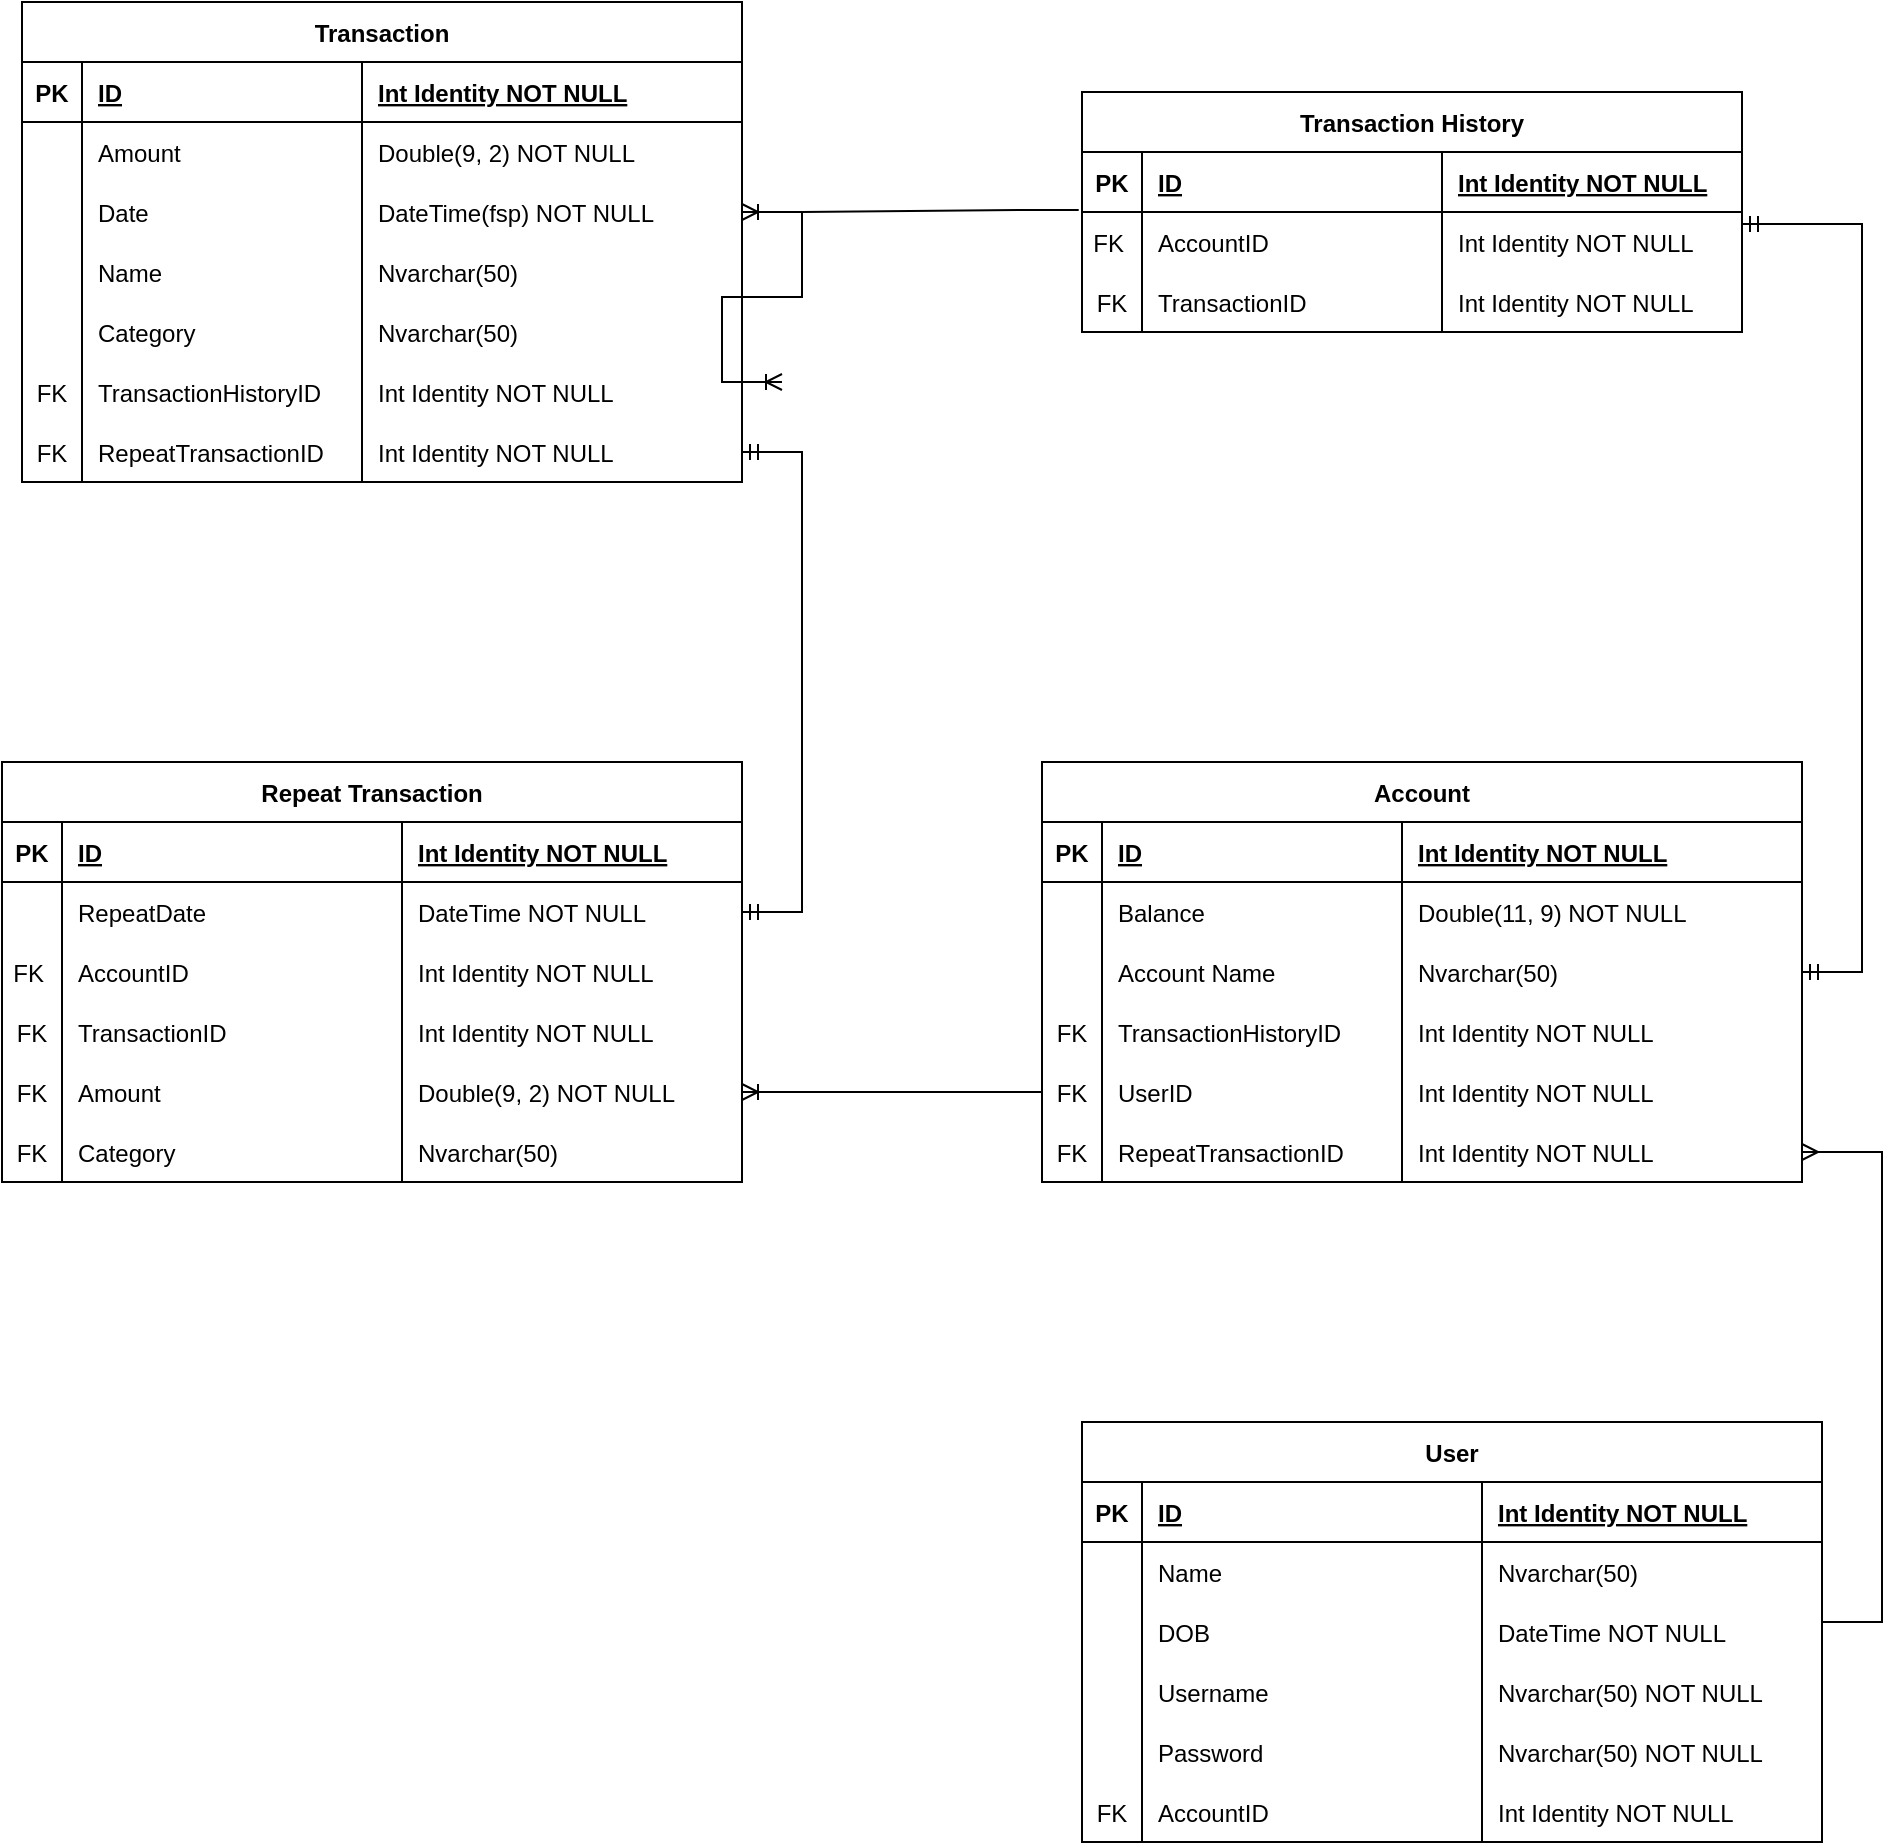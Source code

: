 <mxfile version="20.8.11" type="device"><diagram id="R2lEEEUBdFMjLlhIrx00" name="Page-1"><mxGraphModel dx="1687" dy="822" grid="1" gridSize="10" guides="1" tooltips="1" connect="1" arrows="1" fold="1" page="1" pageScale="1" pageWidth="850" pageHeight="1100" math="0" shadow="0" extFonts="Permanent Marker^https://fonts.googleapis.com/css?family=Permanent+Marker"><root><mxCell id="0"/><mxCell id="1" parent="0"/><mxCell id="Qbn3--Fa-sxgpTDaY2i5-6" value="Transaction" style="shape=table;startSize=30;container=1;collapsible=1;childLayout=tableLayout;fixedRows=1;rowLines=0;fontStyle=1;align=center;resizeLast=1;html=0;" vertex="1" parent="1"><mxGeometry x="20" y="40" width="360" height="240" as="geometry"/></mxCell><mxCell id="Qbn3--Fa-sxgpTDaY2i5-7" value="" style="shape=tableRow;horizontal=0;startSize=0;swimlaneHead=0;swimlaneBody=0;fillColor=none;collapsible=0;dropTarget=0;points=[[0,0.5],[1,0.5]];portConstraint=eastwest;top=0;left=0;right=0;bottom=1;html=0;" vertex="1" parent="Qbn3--Fa-sxgpTDaY2i5-6"><mxGeometry y="30" width="360" height="30" as="geometry"/></mxCell><mxCell id="Qbn3--Fa-sxgpTDaY2i5-8" value="PK" style="shape=partialRectangle;connectable=0;fillColor=none;top=0;left=0;bottom=0;right=0;fontStyle=1;overflow=hidden;html=0;" vertex="1" parent="Qbn3--Fa-sxgpTDaY2i5-7"><mxGeometry width="30" height="30" as="geometry"><mxRectangle width="30" height="30" as="alternateBounds"/></mxGeometry></mxCell><mxCell id="Qbn3--Fa-sxgpTDaY2i5-9" value="ID" style="shape=partialRectangle;connectable=0;fillColor=none;top=0;left=0;bottom=0;right=0;align=left;spacingLeft=6;fontStyle=5;overflow=hidden;html=0;" vertex="1" parent="Qbn3--Fa-sxgpTDaY2i5-7"><mxGeometry x="30" width="140" height="30" as="geometry"><mxRectangle width="140" height="30" as="alternateBounds"/></mxGeometry></mxCell><mxCell id="Qbn3--Fa-sxgpTDaY2i5-25" value="Int Identity NOT NULL" style="shape=partialRectangle;connectable=0;fillColor=none;top=0;left=0;bottom=0;right=0;align=left;spacingLeft=6;fontStyle=5;overflow=hidden;html=0;" vertex="1" parent="Qbn3--Fa-sxgpTDaY2i5-7"><mxGeometry x="170" width="190" height="30" as="geometry"><mxRectangle width="190" height="30" as="alternateBounds"/></mxGeometry></mxCell><mxCell id="Qbn3--Fa-sxgpTDaY2i5-10" value="" style="shape=tableRow;horizontal=0;startSize=0;swimlaneHead=0;swimlaneBody=0;fillColor=none;collapsible=0;dropTarget=0;points=[[0,0.5],[1,0.5]];portConstraint=eastwest;top=0;left=0;right=0;bottom=0;html=0;" vertex="1" parent="Qbn3--Fa-sxgpTDaY2i5-6"><mxGeometry y="60" width="360" height="30" as="geometry"/></mxCell><mxCell id="Qbn3--Fa-sxgpTDaY2i5-11" value="" style="shape=partialRectangle;connectable=0;fillColor=none;top=0;left=0;bottom=0;right=0;editable=1;overflow=hidden;html=0;" vertex="1" parent="Qbn3--Fa-sxgpTDaY2i5-10"><mxGeometry width="30" height="30" as="geometry"><mxRectangle width="30" height="30" as="alternateBounds"/></mxGeometry></mxCell><mxCell id="Qbn3--Fa-sxgpTDaY2i5-12" value="Amount" style="shape=partialRectangle;connectable=0;fillColor=none;top=0;left=0;bottom=0;right=0;align=left;spacingLeft=6;overflow=hidden;html=0;" vertex="1" parent="Qbn3--Fa-sxgpTDaY2i5-10"><mxGeometry x="30" width="140" height="30" as="geometry"><mxRectangle width="140" height="30" as="alternateBounds"/></mxGeometry></mxCell><mxCell id="Qbn3--Fa-sxgpTDaY2i5-26" value="Double(9, 2) NOT NULL" style="shape=partialRectangle;connectable=0;fillColor=none;top=0;left=0;bottom=0;right=0;align=left;spacingLeft=6;overflow=hidden;html=0;" vertex="1" parent="Qbn3--Fa-sxgpTDaY2i5-10"><mxGeometry x="170" width="190" height="30" as="geometry"><mxRectangle width="190" height="30" as="alternateBounds"/></mxGeometry></mxCell><mxCell id="Qbn3--Fa-sxgpTDaY2i5-16" value="" style="shape=tableRow;horizontal=0;startSize=0;swimlaneHead=0;swimlaneBody=0;fillColor=none;collapsible=0;dropTarget=0;points=[[0,0.5],[1,0.5]];portConstraint=eastwest;top=0;left=0;right=0;bottom=0;html=0;" vertex="1" parent="Qbn3--Fa-sxgpTDaY2i5-6"><mxGeometry y="90" width="360" height="30" as="geometry"/></mxCell><mxCell id="Qbn3--Fa-sxgpTDaY2i5-17" value="" style="shape=partialRectangle;connectable=0;fillColor=none;top=0;left=0;bottom=0;right=0;editable=1;overflow=hidden;html=0;" vertex="1" parent="Qbn3--Fa-sxgpTDaY2i5-16"><mxGeometry width="30" height="30" as="geometry"><mxRectangle width="30" height="30" as="alternateBounds"/></mxGeometry></mxCell><mxCell id="Qbn3--Fa-sxgpTDaY2i5-18" value="Date" style="shape=partialRectangle;connectable=0;fillColor=none;top=0;left=0;bottom=0;right=0;align=left;spacingLeft=6;overflow=hidden;html=0;" vertex="1" parent="Qbn3--Fa-sxgpTDaY2i5-16"><mxGeometry x="30" width="140" height="30" as="geometry"><mxRectangle width="140" height="30" as="alternateBounds"/></mxGeometry></mxCell><mxCell id="Qbn3--Fa-sxgpTDaY2i5-28" value="DateTime(fsp) NOT NULL" style="shape=partialRectangle;connectable=0;fillColor=none;top=0;left=0;bottom=0;right=0;align=left;spacingLeft=6;overflow=hidden;html=0;" vertex="1" parent="Qbn3--Fa-sxgpTDaY2i5-16"><mxGeometry x="170" width="190" height="30" as="geometry"><mxRectangle width="190" height="30" as="alternateBounds"/></mxGeometry></mxCell><mxCell id="Qbn3--Fa-sxgpTDaY2i5-13" value="" style="shape=tableRow;horizontal=0;startSize=0;swimlaneHead=0;swimlaneBody=0;fillColor=none;collapsible=0;dropTarget=0;points=[[0,0.5],[1,0.5]];portConstraint=eastwest;top=0;left=0;right=0;bottom=0;html=0;" vertex="1" parent="Qbn3--Fa-sxgpTDaY2i5-6"><mxGeometry y="120" width="360" height="30" as="geometry"/></mxCell><mxCell id="Qbn3--Fa-sxgpTDaY2i5-14" value="" style="shape=partialRectangle;connectable=0;fillColor=none;top=0;left=0;bottom=0;right=0;editable=1;overflow=hidden;html=0;" vertex="1" parent="Qbn3--Fa-sxgpTDaY2i5-13"><mxGeometry width="30" height="30" as="geometry"><mxRectangle width="30" height="30" as="alternateBounds"/></mxGeometry></mxCell><mxCell id="Qbn3--Fa-sxgpTDaY2i5-15" value="Name" style="shape=partialRectangle;connectable=0;fillColor=none;top=0;left=0;bottom=0;right=0;align=left;spacingLeft=6;overflow=hidden;html=0;" vertex="1" parent="Qbn3--Fa-sxgpTDaY2i5-13"><mxGeometry x="30" width="140" height="30" as="geometry"><mxRectangle width="140" height="30" as="alternateBounds"/></mxGeometry></mxCell><mxCell id="Qbn3--Fa-sxgpTDaY2i5-27" value="Nvarchar(50)" style="shape=partialRectangle;connectable=0;fillColor=none;top=0;left=0;bottom=0;right=0;align=left;spacingLeft=6;overflow=hidden;html=0;" vertex="1" parent="Qbn3--Fa-sxgpTDaY2i5-13"><mxGeometry x="170" width="190" height="30" as="geometry"><mxRectangle width="190" height="30" as="alternateBounds"/></mxGeometry></mxCell><mxCell id="Qbn3--Fa-sxgpTDaY2i5-29" style="shape=tableRow;horizontal=0;startSize=0;swimlaneHead=0;swimlaneBody=0;fillColor=none;collapsible=0;dropTarget=0;points=[[0,0.5],[1,0.5]];portConstraint=eastwest;top=0;left=0;right=0;bottom=0;html=0;" vertex="1" parent="Qbn3--Fa-sxgpTDaY2i5-6"><mxGeometry y="150" width="360" height="30" as="geometry"/></mxCell><mxCell id="Qbn3--Fa-sxgpTDaY2i5-30" style="shape=partialRectangle;connectable=0;fillColor=none;top=0;left=0;bottom=0;right=0;editable=1;overflow=hidden;html=0;" vertex="1" parent="Qbn3--Fa-sxgpTDaY2i5-29"><mxGeometry width="30" height="30" as="geometry"><mxRectangle width="30" height="30" as="alternateBounds"/></mxGeometry></mxCell><mxCell id="Qbn3--Fa-sxgpTDaY2i5-31" value="Category" style="shape=partialRectangle;connectable=0;fillColor=none;top=0;left=0;bottom=0;right=0;align=left;spacingLeft=6;overflow=hidden;html=0;" vertex="1" parent="Qbn3--Fa-sxgpTDaY2i5-29"><mxGeometry x="30" width="140" height="30" as="geometry"><mxRectangle width="140" height="30" as="alternateBounds"/></mxGeometry></mxCell><mxCell id="Qbn3--Fa-sxgpTDaY2i5-32" value="Nvarchar(50)" style="shape=partialRectangle;connectable=0;fillColor=none;top=0;left=0;bottom=0;right=0;align=left;spacingLeft=6;overflow=hidden;html=0;" vertex="1" parent="Qbn3--Fa-sxgpTDaY2i5-29"><mxGeometry x="170" width="190" height="30" as="geometry"><mxRectangle width="190" height="30" as="alternateBounds"/></mxGeometry></mxCell><mxCell id="Qbn3--Fa-sxgpTDaY2i5-69" style="shape=tableRow;horizontal=0;startSize=0;swimlaneHead=0;swimlaneBody=0;fillColor=none;collapsible=0;dropTarget=0;points=[[0,0.5],[1,0.5]];portConstraint=eastwest;top=0;left=0;right=0;bottom=0;html=0;" vertex="1" parent="Qbn3--Fa-sxgpTDaY2i5-6"><mxGeometry y="180" width="360" height="30" as="geometry"/></mxCell><mxCell id="Qbn3--Fa-sxgpTDaY2i5-70" value="FK" style="shape=partialRectangle;connectable=0;fillColor=none;top=0;left=0;bottom=0;right=0;editable=1;overflow=hidden;html=0;" vertex="1" parent="Qbn3--Fa-sxgpTDaY2i5-69"><mxGeometry width="30" height="30" as="geometry"><mxRectangle width="30" height="30" as="alternateBounds"/></mxGeometry></mxCell><mxCell id="Qbn3--Fa-sxgpTDaY2i5-71" value="TransactionHistoryID" style="shape=partialRectangle;connectable=0;fillColor=none;top=0;left=0;bottom=0;right=0;align=left;spacingLeft=6;overflow=hidden;html=0;" vertex="1" parent="Qbn3--Fa-sxgpTDaY2i5-69"><mxGeometry x="30" width="140" height="30" as="geometry"><mxRectangle width="140" height="30" as="alternateBounds"/></mxGeometry></mxCell><mxCell id="Qbn3--Fa-sxgpTDaY2i5-72" value="Int Identity NOT NULL" style="shape=partialRectangle;connectable=0;fillColor=none;top=0;left=0;bottom=0;right=0;align=left;spacingLeft=6;overflow=hidden;html=0;" vertex="1" parent="Qbn3--Fa-sxgpTDaY2i5-69"><mxGeometry x="170" width="190" height="30" as="geometry"><mxRectangle width="190" height="30" as="alternateBounds"/></mxGeometry></mxCell><mxCell id="Qbn3--Fa-sxgpTDaY2i5-146" style="shape=tableRow;horizontal=0;startSize=0;swimlaneHead=0;swimlaneBody=0;fillColor=none;collapsible=0;dropTarget=0;points=[[0,0.5],[1,0.5]];portConstraint=eastwest;top=0;left=0;right=0;bottom=0;html=0;" vertex="1" parent="Qbn3--Fa-sxgpTDaY2i5-6"><mxGeometry y="210" width="360" height="30" as="geometry"/></mxCell><mxCell id="Qbn3--Fa-sxgpTDaY2i5-147" value="FK" style="shape=partialRectangle;connectable=0;fillColor=none;top=0;left=0;bottom=0;right=0;editable=1;overflow=hidden;html=0;" vertex="1" parent="Qbn3--Fa-sxgpTDaY2i5-146"><mxGeometry width="30" height="30" as="geometry"><mxRectangle width="30" height="30" as="alternateBounds"/></mxGeometry></mxCell><mxCell id="Qbn3--Fa-sxgpTDaY2i5-148" value="RepeatTransactionID" style="shape=partialRectangle;connectable=0;fillColor=none;top=0;left=0;bottom=0;right=0;align=left;spacingLeft=6;overflow=hidden;html=0;" vertex="1" parent="Qbn3--Fa-sxgpTDaY2i5-146"><mxGeometry x="30" width="140" height="30" as="geometry"><mxRectangle width="140" height="30" as="alternateBounds"/></mxGeometry></mxCell><mxCell id="Qbn3--Fa-sxgpTDaY2i5-149" value="Int Identity NOT NULL" style="shape=partialRectangle;connectable=0;fillColor=none;top=0;left=0;bottom=0;right=0;align=left;spacingLeft=6;overflow=hidden;html=0;" vertex="1" parent="Qbn3--Fa-sxgpTDaY2i5-146"><mxGeometry x="170" width="190" height="30" as="geometry"><mxRectangle width="190" height="30" as="alternateBounds"/></mxGeometry></mxCell><mxCell id="Qbn3--Fa-sxgpTDaY2i5-46" value="Transaction History" style="shape=table;startSize=30;container=1;collapsible=1;childLayout=tableLayout;fixedRows=1;rowLines=0;fontStyle=1;align=center;resizeLast=1;html=0;" vertex="1" parent="1"><mxGeometry x="550" y="85" width="330" height="120" as="geometry"/></mxCell><mxCell id="Qbn3--Fa-sxgpTDaY2i5-47" value="" style="shape=tableRow;horizontal=0;startSize=0;swimlaneHead=0;swimlaneBody=0;fillColor=none;collapsible=0;dropTarget=0;points=[[0,0.5],[1,0.5]];portConstraint=eastwest;top=0;left=0;right=0;bottom=1;html=0;" vertex="1" parent="Qbn3--Fa-sxgpTDaY2i5-46"><mxGeometry y="30" width="330" height="30" as="geometry"/></mxCell><mxCell id="Qbn3--Fa-sxgpTDaY2i5-48" value="PK" style="shape=partialRectangle;connectable=0;fillColor=none;top=0;left=0;bottom=0;right=0;fontStyle=1;overflow=hidden;html=0;" vertex="1" parent="Qbn3--Fa-sxgpTDaY2i5-47"><mxGeometry width="30" height="30" as="geometry"><mxRectangle width="30" height="30" as="alternateBounds"/></mxGeometry></mxCell><mxCell id="Qbn3--Fa-sxgpTDaY2i5-49" value="ID" style="shape=partialRectangle;connectable=0;fillColor=none;top=0;left=0;bottom=0;right=0;align=left;spacingLeft=6;fontStyle=5;overflow=hidden;html=0;" vertex="1" parent="Qbn3--Fa-sxgpTDaY2i5-47"><mxGeometry x="30" width="150" height="30" as="geometry"><mxRectangle width="150" height="30" as="alternateBounds"/></mxGeometry></mxCell><mxCell id="Qbn3--Fa-sxgpTDaY2i5-50" value="Int Identity NOT NULL" style="shape=partialRectangle;connectable=0;fillColor=none;top=0;left=0;bottom=0;right=0;align=left;spacingLeft=6;fontStyle=5;overflow=hidden;html=0;" vertex="1" parent="Qbn3--Fa-sxgpTDaY2i5-47"><mxGeometry x="180" width="150" height="30" as="geometry"><mxRectangle width="150" height="30" as="alternateBounds"/></mxGeometry></mxCell><mxCell id="Qbn3--Fa-sxgpTDaY2i5-55" value="" style="shape=tableRow;horizontal=0;startSize=0;swimlaneHead=0;swimlaneBody=0;fillColor=none;collapsible=0;dropTarget=0;points=[[0,0.5],[1,0.5]];portConstraint=eastwest;top=0;left=0;right=0;bottom=0;html=0;" vertex="1" parent="Qbn3--Fa-sxgpTDaY2i5-46"><mxGeometry y="60" width="330" height="30" as="geometry"/></mxCell><mxCell id="Qbn3--Fa-sxgpTDaY2i5-56" value="FK " style="shape=partialRectangle;connectable=0;fillColor=none;top=0;left=0;bottom=0;right=0;editable=1;overflow=hidden;html=0;" vertex="1" parent="Qbn3--Fa-sxgpTDaY2i5-55"><mxGeometry width="30" height="30" as="geometry"><mxRectangle width="30" height="30" as="alternateBounds"/></mxGeometry></mxCell><mxCell id="Qbn3--Fa-sxgpTDaY2i5-57" value="AccountID" style="shape=partialRectangle;connectable=0;fillColor=none;top=0;left=0;bottom=0;right=0;align=left;spacingLeft=6;overflow=hidden;html=0;" vertex="1" parent="Qbn3--Fa-sxgpTDaY2i5-55"><mxGeometry x="30" width="150" height="30" as="geometry"><mxRectangle width="150" height="30" as="alternateBounds"/></mxGeometry></mxCell><mxCell id="Qbn3--Fa-sxgpTDaY2i5-58" value="Int Identity NOT NULL" style="shape=partialRectangle;connectable=0;fillColor=none;top=0;left=0;bottom=0;right=0;align=left;spacingLeft=6;overflow=hidden;html=0;" vertex="1" parent="Qbn3--Fa-sxgpTDaY2i5-55"><mxGeometry x="180" width="150" height="30" as="geometry"><mxRectangle width="150" height="30" as="alternateBounds"/></mxGeometry></mxCell><mxCell id="Qbn3--Fa-sxgpTDaY2i5-51" value="" style="shape=tableRow;horizontal=0;startSize=0;swimlaneHead=0;swimlaneBody=0;fillColor=none;collapsible=0;dropTarget=0;points=[[0,0.5],[1,0.5]];portConstraint=eastwest;top=0;left=0;right=0;bottom=0;html=0;" vertex="1" parent="Qbn3--Fa-sxgpTDaY2i5-46"><mxGeometry y="90" width="330" height="30" as="geometry"/></mxCell><mxCell id="Qbn3--Fa-sxgpTDaY2i5-52" value="FK" style="shape=partialRectangle;connectable=0;fillColor=none;top=0;left=0;bottom=0;right=0;editable=1;overflow=hidden;html=0;" vertex="1" parent="Qbn3--Fa-sxgpTDaY2i5-51"><mxGeometry width="30" height="30" as="geometry"><mxRectangle width="30" height="30" as="alternateBounds"/></mxGeometry></mxCell><mxCell id="Qbn3--Fa-sxgpTDaY2i5-53" value="TransactionID" style="shape=partialRectangle;connectable=0;fillColor=none;top=0;left=0;bottom=0;right=0;align=left;spacingLeft=6;overflow=hidden;html=0;" vertex="1" parent="Qbn3--Fa-sxgpTDaY2i5-51"><mxGeometry x="30" width="150" height="30" as="geometry"><mxRectangle width="150" height="30" as="alternateBounds"/></mxGeometry></mxCell><mxCell id="Qbn3--Fa-sxgpTDaY2i5-54" value="Int Identity NOT NULL" style="shape=partialRectangle;connectable=0;fillColor=none;top=0;left=0;bottom=0;right=0;align=left;spacingLeft=6;overflow=hidden;html=0;" vertex="1" parent="Qbn3--Fa-sxgpTDaY2i5-51"><mxGeometry x="180" width="150" height="30" as="geometry"><mxRectangle width="150" height="30" as="alternateBounds"/></mxGeometry></mxCell><mxCell id="Qbn3--Fa-sxgpTDaY2i5-68" value="" style="edgeStyle=entityRelationEdgeStyle;fontSize=12;html=1;endArrow=ERoneToMany;rounded=0;exitX=1;exitY=0.5;exitDx=0;exitDy=0;entryX=0;entryY=0.5;entryDx=0;entryDy=0;" edge="1" parent="1" source="Qbn3--Fa-sxgpTDaY2i5-16" target="Qbn3--Fa-sxgpTDaY2i5-59"><mxGeometry width="100" height="100" relative="1" as="geometry"><mxPoint x="300" y="330" as="sourcePoint"/><mxPoint x="400" y="230" as="targetPoint"/></mxGeometry></mxCell><mxCell id="Qbn3--Fa-sxgpTDaY2i5-110" value="Account" style="shape=table;startSize=30;container=1;collapsible=1;childLayout=tableLayout;fixedRows=1;rowLines=0;fontStyle=1;align=center;resizeLast=1;html=0;" vertex="1" parent="1"><mxGeometry x="530" y="420" width="380" height="210" as="geometry"/></mxCell><mxCell id="Qbn3--Fa-sxgpTDaY2i5-111" value="" style="shape=tableRow;horizontal=0;startSize=0;swimlaneHead=0;swimlaneBody=0;fillColor=none;collapsible=0;dropTarget=0;points=[[0,0.5],[1,0.5]];portConstraint=eastwest;top=0;left=0;right=0;bottom=1;html=0;" vertex="1" parent="Qbn3--Fa-sxgpTDaY2i5-110"><mxGeometry y="30" width="380" height="30" as="geometry"/></mxCell><mxCell id="Qbn3--Fa-sxgpTDaY2i5-112" value="PK" style="shape=partialRectangle;connectable=0;fillColor=none;top=0;left=0;bottom=0;right=0;fontStyle=1;overflow=hidden;html=0;" vertex="1" parent="Qbn3--Fa-sxgpTDaY2i5-111"><mxGeometry width="30" height="30" as="geometry"><mxRectangle width="30" height="30" as="alternateBounds"/></mxGeometry></mxCell><mxCell id="Qbn3--Fa-sxgpTDaY2i5-113" value="ID" style="shape=partialRectangle;connectable=0;fillColor=none;top=0;left=0;bottom=0;right=0;align=left;spacingLeft=6;fontStyle=5;overflow=hidden;html=0;" vertex="1" parent="Qbn3--Fa-sxgpTDaY2i5-111"><mxGeometry x="30" width="150" height="30" as="geometry"><mxRectangle width="150" height="30" as="alternateBounds"/></mxGeometry></mxCell><mxCell id="Qbn3--Fa-sxgpTDaY2i5-114" value="Int Identity NOT NULL" style="shape=partialRectangle;connectable=0;fillColor=none;top=0;left=0;bottom=0;right=0;align=left;spacingLeft=6;fontStyle=5;overflow=hidden;html=0;" vertex="1" parent="Qbn3--Fa-sxgpTDaY2i5-111"><mxGeometry x="180" width="200" height="30" as="geometry"><mxRectangle width="200" height="30" as="alternateBounds"/></mxGeometry></mxCell><mxCell id="Qbn3--Fa-sxgpTDaY2i5-115" value="" style="shape=tableRow;horizontal=0;startSize=0;swimlaneHead=0;swimlaneBody=0;fillColor=none;collapsible=0;dropTarget=0;points=[[0,0.5],[1,0.5]];portConstraint=eastwest;top=0;left=0;right=0;bottom=0;html=0;" vertex="1" parent="Qbn3--Fa-sxgpTDaY2i5-110"><mxGeometry y="60" width="380" height="30" as="geometry"/></mxCell><mxCell id="Qbn3--Fa-sxgpTDaY2i5-116" value="" style="shape=partialRectangle;connectable=0;fillColor=none;top=0;left=0;bottom=0;right=0;editable=1;overflow=hidden;html=0;" vertex="1" parent="Qbn3--Fa-sxgpTDaY2i5-115"><mxGeometry width="30" height="30" as="geometry"><mxRectangle width="30" height="30" as="alternateBounds"/></mxGeometry></mxCell><mxCell id="Qbn3--Fa-sxgpTDaY2i5-117" value="Balance" style="shape=partialRectangle;connectable=0;fillColor=none;top=0;left=0;bottom=0;right=0;align=left;spacingLeft=6;overflow=hidden;html=0;" vertex="1" parent="Qbn3--Fa-sxgpTDaY2i5-115"><mxGeometry x="30" width="150" height="30" as="geometry"><mxRectangle width="150" height="30" as="alternateBounds"/></mxGeometry></mxCell><mxCell id="Qbn3--Fa-sxgpTDaY2i5-118" value="Double(11, 9) NOT NULL" style="shape=partialRectangle;connectable=0;fillColor=none;top=0;left=0;bottom=0;right=0;align=left;spacingLeft=6;overflow=hidden;html=0;" vertex="1" parent="Qbn3--Fa-sxgpTDaY2i5-115"><mxGeometry x="180" width="200" height="30" as="geometry"><mxRectangle width="200" height="30" as="alternateBounds"/></mxGeometry></mxCell><mxCell id="Qbn3--Fa-sxgpTDaY2i5-119" value="" style="shape=tableRow;horizontal=0;startSize=0;swimlaneHead=0;swimlaneBody=0;fillColor=none;collapsible=0;dropTarget=0;points=[[0,0.5],[1,0.5]];portConstraint=eastwest;top=0;left=0;right=0;bottom=0;html=0;" vertex="1" parent="Qbn3--Fa-sxgpTDaY2i5-110"><mxGeometry y="90" width="380" height="30" as="geometry"/></mxCell><mxCell id="Qbn3--Fa-sxgpTDaY2i5-120" value="" style="shape=partialRectangle;connectable=0;fillColor=none;top=0;left=0;bottom=0;right=0;editable=1;overflow=hidden;html=0;" vertex="1" parent="Qbn3--Fa-sxgpTDaY2i5-119"><mxGeometry width="30" height="30" as="geometry"><mxRectangle width="30" height="30" as="alternateBounds"/></mxGeometry></mxCell><mxCell id="Qbn3--Fa-sxgpTDaY2i5-121" value="Account Name" style="shape=partialRectangle;connectable=0;fillColor=none;top=0;left=0;bottom=0;right=0;align=left;spacingLeft=6;overflow=hidden;html=0;" vertex="1" parent="Qbn3--Fa-sxgpTDaY2i5-119"><mxGeometry x="30" width="150" height="30" as="geometry"><mxRectangle width="150" height="30" as="alternateBounds"/></mxGeometry></mxCell><mxCell id="Qbn3--Fa-sxgpTDaY2i5-122" value="Nvarchar(50)" style="shape=partialRectangle;connectable=0;fillColor=none;top=0;left=0;bottom=0;right=0;align=left;spacingLeft=6;overflow=hidden;html=0;" vertex="1" parent="Qbn3--Fa-sxgpTDaY2i5-119"><mxGeometry x="180" width="200" height="30" as="geometry"><mxRectangle width="200" height="30" as="alternateBounds"/></mxGeometry></mxCell><mxCell id="Qbn3--Fa-sxgpTDaY2i5-131" style="shape=tableRow;horizontal=0;startSize=0;swimlaneHead=0;swimlaneBody=0;fillColor=none;collapsible=0;dropTarget=0;points=[[0,0.5],[1,0.5]];portConstraint=eastwest;top=0;left=0;right=0;bottom=0;html=0;" vertex="1" parent="Qbn3--Fa-sxgpTDaY2i5-110"><mxGeometry y="120" width="380" height="30" as="geometry"/></mxCell><mxCell id="Qbn3--Fa-sxgpTDaY2i5-132" value="FK" style="shape=partialRectangle;connectable=0;fillColor=none;top=0;left=0;bottom=0;right=0;editable=1;overflow=hidden;html=0;" vertex="1" parent="Qbn3--Fa-sxgpTDaY2i5-131"><mxGeometry width="30" height="30" as="geometry"><mxRectangle width="30" height="30" as="alternateBounds"/></mxGeometry></mxCell><mxCell id="Qbn3--Fa-sxgpTDaY2i5-133" value="TransactionHistoryID" style="shape=partialRectangle;connectable=0;fillColor=none;top=0;left=0;bottom=0;right=0;align=left;spacingLeft=6;overflow=hidden;html=0;" vertex="1" parent="Qbn3--Fa-sxgpTDaY2i5-131"><mxGeometry x="30" width="150" height="30" as="geometry"><mxRectangle width="150" height="30" as="alternateBounds"/></mxGeometry></mxCell><mxCell id="Qbn3--Fa-sxgpTDaY2i5-134" value="Int Identity NOT NULL" style="shape=partialRectangle;connectable=0;fillColor=none;top=0;left=0;bottom=0;right=0;align=left;spacingLeft=6;overflow=hidden;html=0;" vertex="1" parent="Qbn3--Fa-sxgpTDaY2i5-131"><mxGeometry x="180" width="200" height="30" as="geometry"><mxRectangle width="200" height="30" as="alternateBounds"/></mxGeometry></mxCell><mxCell id="Qbn3--Fa-sxgpTDaY2i5-123" value="" style="shape=tableRow;horizontal=0;startSize=0;swimlaneHead=0;swimlaneBody=0;fillColor=none;collapsible=0;dropTarget=0;points=[[0,0.5],[1,0.5]];portConstraint=eastwest;top=0;left=0;right=0;bottom=0;html=0;" vertex="1" parent="Qbn3--Fa-sxgpTDaY2i5-110"><mxGeometry y="150" width="380" height="30" as="geometry"/></mxCell><mxCell id="Qbn3--Fa-sxgpTDaY2i5-124" value="FK" style="shape=partialRectangle;connectable=0;fillColor=none;top=0;left=0;bottom=0;right=0;editable=1;overflow=hidden;html=0;" vertex="1" parent="Qbn3--Fa-sxgpTDaY2i5-123"><mxGeometry width="30" height="30" as="geometry"><mxRectangle width="30" height="30" as="alternateBounds"/></mxGeometry></mxCell><mxCell id="Qbn3--Fa-sxgpTDaY2i5-125" value="UserID" style="shape=partialRectangle;connectable=0;fillColor=none;top=0;left=0;bottom=0;right=0;align=left;spacingLeft=6;overflow=hidden;html=0;" vertex="1" parent="Qbn3--Fa-sxgpTDaY2i5-123"><mxGeometry x="30" width="150" height="30" as="geometry"><mxRectangle width="150" height="30" as="alternateBounds"/></mxGeometry></mxCell><mxCell id="Qbn3--Fa-sxgpTDaY2i5-126" value="Int Identity NOT NULL" style="shape=partialRectangle;connectable=0;fillColor=none;top=0;left=0;bottom=0;right=0;align=left;spacingLeft=6;overflow=hidden;html=0;" vertex="1" parent="Qbn3--Fa-sxgpTDaY2i5-123"><mxGeometry x="180" width="200" height="30" as="geometry"><mxRectangle width="200" height="30" as="alternateBounds"/></mxGeometry></mxCell><mxCell id="Qbn3--Fa-sxgpTDaY2i5-142" style="shape=tableRow;horizontal=0;startSize=0;swimlaneHead=0;swimlaneBody=0;fillColor=none;collapsible=0;dropTarget=0;points=[[0,0.5],[1,0.5]];portConstraint=eastwest;top=0;left=0;right=0;bottom=0;html=0;" vertex="1" parent="Qbn3--Fa-sxgpTDaY2i5-110"><mxGeometry y="180" width="380" height="30" as="geometry"/></mxCell><mxCell id="Qbn3--Fa-sxgpTDaY2i5-143" value="FK" style="shape=partialRectangle;connectable=0;fillColor=none;top=0;left=0;bottom=0;right=0;editable=1;overflow=hidden;html=0;" vertex="1" parent="Qbn3--Fa-sxgpTDaY2i5-142"><mxGeometry width="30" height="30" as="geometry"><mxRectangle width="30" height="30" as="alternateBounds"/></mxGeometry></mxCell><mxCell id="Qbn3--Fa-sxgpTDaY2i5-144" value="RepeatTransactionID" style="shape=partialRectangle;connectable=0;fillColor=none;top=0;left=0;bottom=0;right=0;align=left;spacingLeft=6;overflow=hidden;html=0;" vertex="1" parent="Qbn3--Fa-sxgpTDaY2i5-142"><mxGeometry x="30" width="150" height="30" as="geometry"><mxRectangle width="150" height="30" as="alternateBounds"/></mxGeometry></mxCell><mxCell id="Qbn3--Fa-sxgpTDaY2i5-145" value="Int Identity NOT NULL" style="shape=partialRectangle;connectable=0;fillColor=none;top=0;left=0;bottom=0;right=0;align=left;spacingLeft=6;overflow=hidden;html=0;" vertex="1" parent="Qbn3--Fa-sxgpTDaY2i5-142"><mxGeometry x="180" width="200" height="30" as="geometry"><mxRectangle width="200" height="30" as="alternateBounds"/></mxGeometry></mxCell><mxCell id="Qbn3--Fa-sxgpTDaY2i5-139" value="" style="edgeStyle=entityRelationEdgeStyle;fontSize=12;html=1;endArrow=ERoneToMany;rounded=0;entryX=1;entryY=0.5;entryDx=0;entryDy=0;exitX=-0.005;exitY=-0.033;exitDx=0;exitDy=0;exitPerimeter=0;" edge="1" parent="1" source="Qbn3--Fa-sxgpTDaY2i5-55" target="Qbn3--Fa-sxgpTDaY2i5-16"><mxGeometry width="100" height="100" relative="1" as="geometry"><mxPoint x="630" y="340" as="sourcePoint"/><mxPoint x="730" y="240" as="targetPoint"/></mxGeometry></mxCell><mxCell id="Qbn3--Fa-sxgpTDaY2i5-140" value="" style="edgeStyle=entityRelationEdgeStyle;fontSize=12;html=1;endArrow=ERmandOne;startArrow=ERmandOne;rounded=0;exitX=1;exitY=0.198;exitDx=0;exitDy=0;exitPerimeter=0;" edge="1" parent="1" source="Qbn3--Fa-sxgpTDaY2i5-55" target="Qbn3--Fa-sxgpTDaY2i5-119"><mxGeometry width="100" height="100" relative="1" as="geometry"><mxPoint x="930" y="160" as="sourcePoint"/><mxPoint x="490" y="210" as="targetPoint"/></mxGeometry></mxCell><mxCell id="Qbn3--Fa-sxgpTDaY2i5-150" value="Repeat Transaction" style="shape=table;startSize=30;container=1;collapsible=1;childLayout=tableLayout;fixedRows=1;rowLines=0;fontStyle=1;align=center;resizeLast=1;html=0;" vertex="1" parent="1"><mxGeometry x="10" y="420" width="370" height="210" as="geometry"/></mxCell><mxCell id="Qbn3--Fa-sxgpTDaY2i5-151" value="" style="shape=tableRow;horizontal=0;startSize=0;swimlaneHead=0;swimlaneBody=0;fillColor=none;collapsible=0;dropTarget=0;points=[[0,0.5],[1,0.5]];portConstraint=eastwest;top=0;left=0;right=0;bottom=1;html=0;" vertex="1" parent="Qbn3--Fa-sxgpTDaY2i5-150"><mxGeometry y="30" width="370" height="30" as="geometry"/></mxCell><mxCell id="Qbn3--Fa-sxgpTDaY2i5-152" value="PK" style="shape=partialRectangle;connectable=0;fillColor=none;top=0;left=0;bottom=0;right=0;fontStyle=1;overflow=hidden;html=0;" vertex="1" parent="Qbn3--Fa-sxgpTDaY2i5-151"><mxGeometry width="30" height="30" as="geometry"><mxRectangle width="30" height="30" as="alternateBounds"/></mxGeometry></mxCell><mxCell id="Qbn3--Fa-sxgpTDaY2i5-153" value="ID" style="shape=partialRectangle;connectable=0;fillColor=none;top=0;left=0;bottom=0;right=0;align=left;spacingLeft=6;fontStyle=5;overflow=hidden;html=0;" vertex="1" parent="Qbn3--Fa-sxgpTDaY2i5-151"><mxGeometry x="30" width="170" height="30" as="geometry"><mxRectangle width="170" height="30" as="alternateBounds"/></mxGeometry></mxCell><mxCell id="Qbn3--Fa-sxgpTDaY2i5-154" value="Int Identity NOT NULL" style="shape=partialRectangle;connectable=0;fillColor=none;top=0;left=0;bottom=0;right=0;align=left;spacingLeft=6;fontStyle=5;overflow=hidden;html=0;" vertex="1" parent="Qbn3--Fa-sxgpTDaY2i5-151"><mxGeometry x="200" width="170" height="30" as="geometry"><mxRectangle width="170" height="30" as="alternateBounds"/></mxGeometry></mxCell><mxCell id="Qbn3--Fa-sxgpTDaY2i5-167" style="shape=tableRow;horizontal=0;startSize=0;swimlaneHead=0;swimlaneBody=0;fillColor=none;collapsible=0;dropTarget=0;points=[[0,0.5],[1,0.5]];portConstraint=eastwest;top=0;left=0;right=0;bottom=0;html=0;" vertex="1" parent="Qbn3--Fa-sxgpTDaY2i5-150"><mxGeometry y="60" width="370" height="30" as="geometry"/></mxCell><mxCell id="Qbn3--Fa-sxgpTDaY2i5-168" value="" style="shape=partialRectangle;connectable=0;fillColor=none;top=0;left=0;bottom=0;right=0;editable=1;overflow=hidden;html=0;" vertex="1" parent="Qbn3--Fa-sxgpTDaY2i5-167"><mxGeometry width="30" height="30" as="geometry"><mxRectangle width="30" height="30" as="alternateBounds"/></mxGeometry></mxCell><mxCell id="Qbn3--Fa-sxgpTDaY2i5-169" value="RepeatDate" style="shape=partialRectangle;connectable=0;fillColor=none;top=0;left=0;bottom=0;right=0;align=left;spacingLeft=6;overflow=hidden;html=0;" vertex="1" parent="Qbn3--Fa-sxgpTDaY2i5-167"><mxGeometry x="30" width="170" height="30" as="geometry"><mxRectangle width="170" height="30" as="alternateBounds"/></mxGeometry></mxCell><mxCell id="Qbn3--Fa-sxgpTDaY2i5-170" value="DateTime NOT NULL" style="shape=partialRectangle;connectable=0;fillColor=none;top=0;left=0;bottom=0;right=0;align=left;spacingLeft=6;overflow=hidden;html=0;" vertex="1" parent="Qbn3--Fa-sxgpTDaY2i5-167"><mxGeometry x="200" width="170" height="30" as="geometry"><mxRectangle width="170" height="30" as="alternateBounds"/></mxGeometry></mxCell><mxCell id="Qbn3--Fa-sxgpTDaY2i5-155" value="" style="shape=tableRow;horizontal=0;startSize=0;swimlaneHead=0;swimlaneBody=0;fillColor=none;collapsible=0;dropTarget=0;points=[[0,0.5],[1,0.5]];portConstraint=eastwest;top=0;left=0;right=0;bottom=0;html=0;" vertex="1" parent="Qbn3--Fa-sxgpTDaY2i5-150"><mxGeometry y="90" width="370" height="30" as="geometry"/></mxCell><mxCell id="Qbn3--Fa-sxgpTDaY2i5-156" value="FK " style="shape=partialRectangle;connectable=0;fillColor=none;top=0;left=0;bottom=0;right=0;editable=1;overflow=hidden;html=0;" vertex="1" parent="Qbn3--Fa-sxgpTDaY2i5-155"><mxGeometry width="30" height="30" as="geometry"><mxRectangle width="30" height="30" as="alternateBounds"/></mxGeometry></mxCell><mxCell id="Qbn3--Fa-sxgpTDaY2i5-157" value="AccountID" style="shape=partialRectangle;connectable=0;fillColor=none;top=0;left=0;bottom=0;right=0;align=left;spacingLeft=6;overflow=hidden;html=0;" vertex="1" parent="Qbn3--Fa-sxgpTDaY2i5-155"><mxGeometry x="30" width="170" height="30" as="geometry"><mxRectangle width="170" height="30" as="alternateBounds"/></mxGeometry></mxCell><mxCell id="Qbn3--Fa-sxgpTDaY2i5-158" value="Int Identity NOT NULL" style="shape=partialRectangle;connectable=0;fillColor=none;top=0;left=0;bottom=0;right=0;align=left;spacingLeft=6;overflow=hidden;html=0;" vertex="1" parent="Qbn3--Fa-sxgpTDaY2i5-155"><mxGeometry x="200" width="170" height="30" as="geometry"><mxRectangle width="170" height="30" as="alternateBounds"/></mxGeometry></mxCell><mxCell id="Qbn3--Fa-sxgpTDaY2i5-159" value="" style="shape=tableRow;horizontal=0;startSize=0;swimlaneHead=0;swimlaneBody=0;fillColor=none;collapsible=0;dropTarget=0;points=[[0,0.5],[1,0.5]];portConstraint=eastwest;top=0;left=0;right=0;bottom=0;html=0;" vertex="1" parent="Qbn3--Fa-sxgpTDaY2i5-150"><mxGeometry y="120" width="370" height="30" as="geometry"/></mxCell><mxCell id="Qbn3--Fa-sxgpTDaY2i5-160" value="FK" style="shape=partialRectangle;connectable=0;fillColor=none;top=0;left=0;bottom=0;right=0;editable=1;overflow=hidden;html=0;" vertex="1" parent="Qbn3--Fa-sxgpTDaY2i5-159"><mxGeometry width="30" height="30" as="geometry"><mxRectangle width="30" height="30" as="alternateBounds"/></mxGeometry></mxCell><mxCell id="Qbn3--Fa-sxgpTDaY2i5-161" value="TransactionID" style="shape=partialRectangle;connectable=0;fillColor=none;top=0;left=0;bottom=0;right=0;align=left;spacingLeft=6;overflow=hidden;html=0;" vertex="1" parent="Qbn3--Fa-sxgpTDaY2i5-159"><mxGeometry x="30" width="170" height="30" as="geometry"><mxRectangle width="170" height="30" as="alternateBounds"/></mxGeometry></mxCell><mxCell id="Qbn3--Fa-sxgpTDaY2i5-162" value="Int Identity NOT NULL" style="shape=partialRectangle;connectable=0;fillColor=none;top=0;left=0;bottom=0;right=0;align=left;spacingLeft=6;overflow=hidden;html=0;" vertex="1" parent="Qbn3--Fa-sxgpTDaY2i5-159"><mxGeometry x="200" width="170" height="30" as="geometry"><mxRectangle width="170" height="30" as="alternateBounds"/></mxGeometry></mxCell><mxCell id="Qbn3--Fa-sxgpTDaY2i5-163" style="shape=tableRow;horizontal=0;startSize=0;swimlaneHead=0;swimlaneBody=0;fillColor=none;collapsible=0;dropTarget=0;points=[[0,0.5],[1,0.5]];portConstraint=eastwest;top=0;left=0;right=0;bottom=0;html=0;" vertex="1" parent="Qbn3--Fa-sxgpTDaY2i5-150"><mxGeometry y="150" width="370" height="30" as="geometry"/></mxCell><mxCell id="Qbn3--Fa-sxgpTDaY2i5-164" value="FK" style="shape=partialRectangle;connectable=0;fillColor=none;top=0;left=0;bottom=0;right=0;editable=1;overflow=hidden;html=0;" vertex="1" parent="Qbn3--Fa-sxgpTDaY2i5-163"><mxGeometry width="30" height="30" as="geometry"><mxRectangle width="30" height="30" as="alternateBounds"/></mxGeometry></mxCell><mxCell id="Qbn3--Fa-sxgpTDaY2i5-165" value="Amount" style="shape=partialRectangle;connectable=0;fillColor=none;top=0;left=0;bottom=0;right=0;align=left;spacingLeft=6;overflow=hidden;html=0;" vertex="1" parent="Qbn3--Fa-sxgpTDaY2i5-163"><mxGeometry x="30" width="170" height="30" as="geometry"><mxRectangle width="170" height="30" as="alternateBounds"/></mxGeometry></mxCell><mxCell id="Qbn3--Fa-sxgpTDaY2i5-166" value="Double(9, 2) NOT NULL" style="shape=partialRectangle;connectable=0;fillColor=none;top=0;left=0;bottom=0;right=0;align=left;spacingLeft=6;overflow=hidden;html=0;" vertex="1" parent="Qbn3--Fa-sxgpTDaY2i5-163"><mxGeometry x="200" width="170" height="30" as="geometry"><mxRectangle width="170" height="30" as="alternateBounds"/></mxGeometry></mxCell><mxCell id="Qbn3--Fa-sxgpTDaY2i5-171" style="shape=tableRow;horizontal=0;startSize=0;swimlaneHead=0;swimlaneBody=0;fillColor=none;collapsible=0;dropTarget=0;points=[[0,0.5],[1,0.5]];portConstraint=eastwest;top=0;left=0;right=0;bottom=0;html=0;" vertex="1" parent="Qbn3--Fa-sxgpTDaY2i5-150"><mxGeometry y="180" width="370" height="30" as="geometry"/></mxCell><mxCell id="Qbn3--Fa-sxgpTDaY2i5-172" value="FK" style="shape=partialRectangle;connectable=0;fillColor=none;top=0;left=0;bottom=0;right=0;editable=1;overflow=hidden;html=0;" vertex="1" parent="Qbn3--Fa-sxgpTDaY2i5-171"><mxGeometry width="30" height="30" as="geometry"><mxRectangle width="30" height="30" as="alternateBounds"/></mxGeometry></mxCell><mxCell id="Qbn3--Fa-sxgpTDaY2i5-173" value="Category" style="shape=partialRectangle;connectable=0;fillColor=none;top=0;left=0;bottom=0;right=0;align=left;spacingLeft=6;overflow=hidden;html=0;" vertex="1" parent="Qbn3--Fa-sxgpTDaY2i5-171"><mxGeometry x="30" width="170" height="30" as="geometry"><mxRectangle width="170" height="30" as="alternateBounds"/></mxGeometry></mxCell><mxCell id="Qbn3--Fa-sxgpTDaY2i5-174" value="Nvarchar(50)" style="shape=partialRectangle;connectable=0;fillColor=none;top=0;left=0;bottom=0;right=0;align=left;spacingLeft=6;overflow=hidden;html=0;" vertex="1" parent="Qbn3--Fa-sxgpTDaY2i5-171"><mxGeometry x="200" width="170" height="30" as="geometry"><mxRectangle width="170" height="30" as="alternateBounds"/></mxGeometry></mxCell><mxCell id="Qbn3--Fa-sxgpTDaY2i5-183" value="" style="edgeStyle=entityRelationEdgeStyle;fontSize=12;html=1;endArrow=ERmandOne;startArrow=ERmandOne;rounded=0;exitX=1;exitY=0.5;exitDx=0;exitDy=0;entryX=1;entryY=0.5;entryDx=0;entryDy=0;" edge="1" parent="1" source="Qbn3--Fa-sxgpTDaY2i5-146" target="Qbn3--Fa-sxgpTDaY2i5-167"><mxGeometry width="100" height="100" relative="1" as="geometry"><mxPoint x="160" y="310" as="sourcePoint"/><mxPoint x="190" y="380" as="targetPoint"/></mxGeometry></mxCell><mxCell id="Qbn3--Fa-sxgpTDaY2i5-184" value="" style="edgeStyle=entityRelationEdgeStyle;fontSize=12;html=1;endArrow=ERoneToMany;rounded=0;entryX=1;entryY=0.5;entryDx=0;entryDy=0;exitX=0;exitY=0.5;exitDx=0;exitDy=0;" edge="1" parent="1" source="Qbn3--Fa-sxgpTDaY2i5-123" target="Qbn3--Fa-sxgpTDaY2i5-163"><mxGeometry width="100" height="100" relative="1" as="geometry"><mxPoint x="480" y="440" as="sourcePoint"/><mxPoint x="580" y="340" as="targetPoint"/></mxGeometry></mxCell><mxCell id="Qbn3--Fa-sxgpTDaY2i5-185" value="User" style="shape=table;startSize=30;container=1;collapsible=1;childLayout=tableLayout;fixedRows=1;rowLines=0;fontStyle=1;align=center;resizeLast=1;html=0;" vertex="1" parent="1"><mxGeometry x="550" y="750" width="370" height="210" as="geometry"/></mxCell><mxCell id="Qbn3--Fa-sxgpTDaY2i5-186" value="" style="shape=tableRow;horizontal=0;startSize=0;swimlaneHead=0;swimlaneBody=0;fillColor=none;collapsible=0;dropTarget=0;points=[[0,0.5],[1,0.5]];portConstraint=eastwest;top=0;left=0;right=0;bottom=1;html=0;" vertex="1" parent="Qbn3--Fa-sxgpTDaY2i5-185"><mxGeometry y="30" width="370" height="30" as="geometry"/></mxCell><mxCell id="Qbn3--Fa-sxgpTDaY2i5-187" value="PK" style="shape=partialRectangle;connectable=0;fillColor=none;top=0;left=0;bottom=0;right=0;fontStyle=1;overflow=hidden;html=0;" vertex="1" parent="Qbn3--Fa-sxgpTDaY2i5-186"><mxGeometry width="30" height="30" as="geometry"><mxRectangle width="30" height="30" as="alternateBounds"/></mxGeometry></mxCell><mxCell id="Qbn3--Fa-sxgpTDaY2i5-188" value="ID" style="shape=partialRectangle;connectable=0;fillColor=none;top=0;left=0;bottom=0;right=0;align=left;spacingLeft=6;fontStyle=5;overflow=hidden;html=0;" vertex="1" parent="Qbn3--Fa-sxgpTDaY2i5-186"><mxGeometry x="30" width="170" height="30" as="geometry"><mxRectangle width="170" height="30" as="alternateBounds"/></mxGeometry></mxCell><mxCell id="Qbn3--Fa-sxgpTDaY2i5-189" value="Int Identity NOT NULL" style="shape=partialRectangle;connectable=0;fillColor=none;top=0;left=0;bottom=0;right=0;align=left;spacingLeft=6;fontStyle=5;overflow=hidden;html=0;" vertex="1" parent="Qbn3--Fa-sxgpTDaY2i5-186"><mxGeometry x="200" width="170" height="30" as="geometry"><mxRectangle width="170" height="30" as="alternateBounds"/></mxGeometry></mxCell><mxCell id="Qbn3--Fa-sxgpTDaY2i5-190" style="shape=tableRow;horizontal=0;startSize=0;swimlaneHead=0;swimlaneBody=0;fillColor=none;collapsible=0;dropTarget=0;points=[[0,0.5],[1,0.5]];portConstraint=eastwest;top=0;left=0;right=0;bottom=0;html=0;" vertex="1" parent="Qbn3--Fa-sxgpTDaY2i5-185"><mxGeometry y="60" width="370" height="30" as="geometry"/></mxCell><mxCell id="Qbn3--Fa-sxgpTDaY2i5-191" value="" style="shape=partialRectangle;connectable=0;fillColor=none;top=0;left=0;bottom=0;right=0;editable=1;overflow=hidden;html=0;" vertex="1" parent="Qbn3--Fa-sxgpTDaY2i5-190"><mxGeometry width="30" height="30" as="geometry"><mxRectangle width="30" height="30" as="alternateBounds"/></mxGeometry></mxCell><mxCell id="Qbn3--Fa-sxgpTDaY2i5-192" value="Name" style="shape=partialRectangle;connectable=0;fillColor=none;top=0;left=0;bottom=0;right=0;align=left;spacingLeft=6;overflow=hidden;html=0;" vertex="1" parent="Qbn3--Fa-sxgpTDaY2i5-190"><mxGeometry x="30" width="170" height="30" as="geometry"><mxRectangle width="170" height="30" as="alternateBounds"/></mxGeometry></mxCell><mxCell id="Qbn3--Fa-sxgpTDaY2i5-193" value="Nvarchar(50)" style="shape=partialRectangle;connectable=0;fillColor=none;top=0;left=0;bottom=0;right=0;align=left;spacingLeft=6;overflow=hidden;html=0;" vertex="1" parent="Qbn3--Fa-sxgpTDaY2i5-190"><mxGeometry x="200" width="170" height="30" as="geometry"><mxRectangle width="170" height="30" as="alternateBounds"/></mxGeometry></mxCell><mxCell id="Qbn3--Fa-sxgpTDaY2i5-194" value="" style="shape=tableRow;horizontal=0;startSize=0;swimlaneHead=0;swimlaneBody=0;fillColor=none;collapsible=0;dropTarget=0;points=[[0,0.5],[1,0.5]];portConstraint=eastwest;top=0;left=0;right=0;bottom=0;html=0;" vertex="1" parent="Qbn3--Fa-sxgpTDaY2i5-185"><mxGeometry y="90" width="370" height="30" as="geometry"/></mxCell><mxCell id="Qbn3--Fa-sxgpTDaY2i5-195" value="" style="shape=partialRectangle;connectable=0;fillColor=none;top=0;left=0;bottom=0;right=0;editable=1;overflow=hidden;html=0;" vertex="1" parent="Qbn3--Fa-sxgpTDaY2i5-194"><mxGeometry width="30" height="30" as="geometry"><mxRectangle width="30" height="30" as="alternateBounds"/></mxGeometry></mxCell><mxCell id="Qbn3--Fa-sxgpTDaY2i5-196" value="DOB" style="shape=partialRectangle;connectable=0;fillColor=none;top=0;left=0;bottom=0;right=0;align=left;spacingLeft=6;overflow=hidden;html=0;" vertex="1" parent="Qbn3--Fa-sxgpTDaY2i5-194"><mxGeometry x="30" width="170" height="30" as="geometry"><mxRectangle width="170" height="30" as="alternateBounds"/></mxGeometry></mxCell><mxCell id="Qbn3--Fa-sxgpTDaY2i5-197" value="DateTime NOT NULL" style="shape=partialRectangle;connectable=0;fillColor=none;top=0;left=0;bottom=0;right=0;align=left;spacingLeft=6;overflow=hidden;html=0;" vertex="1" parent="Qbn3--Fa-sxgpTDaY2i5-194"><mxGeometry x="200" width="170" height="30" as="geometry"><mxRectangle width="170" height="30" as="alternateBounds"/></mxGeometry></mxCell><mxCell id="Qbn3--Fa-sxgpTDaY2i5-198" value="" style="shape=tableRow;horizontal=0;startSize=0;swimlaneHead=0;swimlaneBody=0;fillColor=none;collapsible=0;dropTarget=0;points=[[0,0.5],[1,0.5]];portConstraint=eastwest;top=0;left=0;right=0;bottom=0;html=0;" vertex="1" parent="Qbn3--Fa-sxgpTDaY2i5-185"><mxGeometry y="120" width="370" height="30" as="geometry"/></mxCell><mxCell id="Qbn3--Fa-sxgpTDaY2i5-199" value="" style="shape=partialRectangle;connectable=0;fillColor=none;top=0;left=0;bottom=0;right=0;editable=1;overflow=hidden;html=0;" vertex="1" parent="Qbn3--Fa-sxgpTDaY2i5-198"><mxGeometry width="30" height="30" as="geometry"><mxRectangle width="30" height="30" as="alternateBounds"/></mxGeometry></mxCell><mxCell id="Qbn3--Fa-sxgpTDaY2i5-200" value="Username" style="shape=partialRectangle;connectable=0;fillColor=none;top=0;left=0;bottom=0;right=0;align=left;spacingLeft=6;overflow=hidden;html=0;" vertex="1" parent="Qbn3--Fa-sxgpTDaY2i5-198"><mxGeometry x="30" width="170" height="30" as="geometry"><mxRectangle width="170" height="30" as="alternateBounds"/></mxGeometry></mxCell><mxCell id="Qbn3--Fa-sxgpTDaY2i5-201" value="Nvarchar(50) NOT NULL" style="shape=partialRectangle;connectable=0;fillColor=none;top=0;left=0;bottom=0;right=0;align=left;spacingLeft=6;overflow=hidden;html=0;" vertex="1" parent="Qbn3--Fa-sxgpTDaY2i5-198"><mxGeometry x="200" width="170" height="30" as="geometry"><mxRectangle width="170" height="30" as="alternateBounds"/></mxGeometry></mxCell><mxCell id="Qbn3--Fa-sxgpTDaY2i5-202" style="shape=tableRow;horizontal=0;startSize=0;swimlaneHead=0;swimlaneBody=0;fillColor=none;collapsible=0;dropTarget=0;points=[[0,0.5],[1,0.5]];portConstraint=eastwest;top=0;left=0;right=0;bottom=0;html=0;" vertex="1" parent="Qbn3--Fa-sxgpTDaY2i5-185"><mxGeometry y="150" width="370" height="30" as="geometry"/></mxCell><mxCell id="Qbn3--Fa-sxgpTDaY2i5-203" value="" style="shape=partialRectangle;connectable=0;fillColor=none;top=0;left=0;bottom=0;right=0;editable=1;overflow=hidden;html=0;" vertex="1" parent="Qbn3--Fa-sxgpTDaY2i5-202"><mxGeometry width="30" height="30" as="geometry"><mxRectangle width="30" height="30" as="alternateBounds"/></mxGeometry></mxCell><mxCell id="Qbn3--Fa-sxgpTDaY2i5-204" value="Password" style="shape=partialRectangle;connectable=0;fillColor=none;top=0;left=0;bottom=0;right=0;align=left;spacingLeft=6;overflow=hidden;html=0;" vertex="1" parent="Qbn3--Fa-sxgpTDaY2i5-202"><mxGeometry x="30" width="170" height="30" as="geometry"><mxRectangle width="170" height="30" as="alternateBounds"/></mxGeometry></mxCell><mxCell id="Qbn3--Fa-sxgpTDaY2i5-205" value="Nvarchar(50) NOT NULL" style="shape=partialRectangle;connectable=0;fillColor=none;top=0;left=0;bottom=0;right=0;align=left;spacingLeft=6;overflow=hidden;html=0;" vertex="1" parent="Qbn3--Fa-sxgpTDaY2i5-202"><mxGeometry x="200" width="170" height="30" as="geometry"><mxRectangle width="170" height="30" as="alternateBounds"/></mxGeometry></mxCell><mxCell id="Qbn3--Fa-sxgpTDaY2i5-206" style="shape=tableRow;horizontal=0;startSize=0;swimlaneHead=0;swimlaneBody=0;fillColor=none;collapsible=0;dropTarget=0;points=[[0,0.5],[1,0.5]];portConstraint=eastwest;top=0;left=0;right=0;bottom=0;html=0;" vertex="1" parent="Qbn3--Fa-sxgpTDaY2i5-185"><mxGeometry y="180" width="370" height="30" as="geometry"/></mxCell><mxCell id="Qbn3--Fa-sxgpTDaY2i5-207" value="FK" style="shape=partialRectangle;connectable=0;fillColor=none;top=0;left=0;bottom=0;right=0;editable=1;overflow=hidden;html=0;" vertex="1" parent="Qbn3--Fa-sxgpTDaY2i5-206"><mxGeometry width="30" height="30" as="geometry"><mxRectangle width="30" height="30" as="alternateBounds"/></mxGeometry></mxCell><mxCell id="Qbn3--Fa-sxgpTDaY2i5-208" value="AccountID" style="shape=partialRectangle;connectable=0;fillColor=none;top=0;left=0;bottom=0;right=0;align=left;spacingLeft=6;overflow=hidden;html=0;" vertex="1" parent="Qbn3--Fa-sxgpTDaY2i5-206"><mxGeometry x="30" width="170" height="30" as="geometry"><mxRectangle width="170" height="30" as="alternateBounds"/></mxGeometry></mxCell><mxCell id="Qbn3--Fa-sxgpTDaY2i5-209" value="Int Identity NOT NULL" style="shape=partialRectangle;connectable=0;fillColor=none;top=0;left=0;bottom=0;right=0;align=left;spacingLeft=6;overflow=hidden;html=0;" vertex="1" parent="Qbn3--Fa-sxgpTDaY2i5-206"><mxGeometry x="200" width="170" height="30" as="geometry"><mxRectangle width="170" height="30" as="alternateBounds"/></mxGeometry></mxCell><mxCell id="Qbn3--Fa-sxgpTDaY2i5-212" value="" style="edgeStyle=entityRelationEdgeStyle;fontSize=12;html=1;endArrow=ERmany;rounded=0;entryX=1;entryY=0.5;entryDx=0;entryDy=0;" edge="1" parent="1" target="Qbn3--Fa-sxgpTDaY2i5-142"><mxGeometry width="100" height="100" relative="1" as="geometry"><mxPoint x="920" y="850" as="sourcePoint"/><mxPoint x="990" y="580" as="targetPoint"/></mxGeometry></mxCell></root></mxGraphModel></diagram></mxfile>
